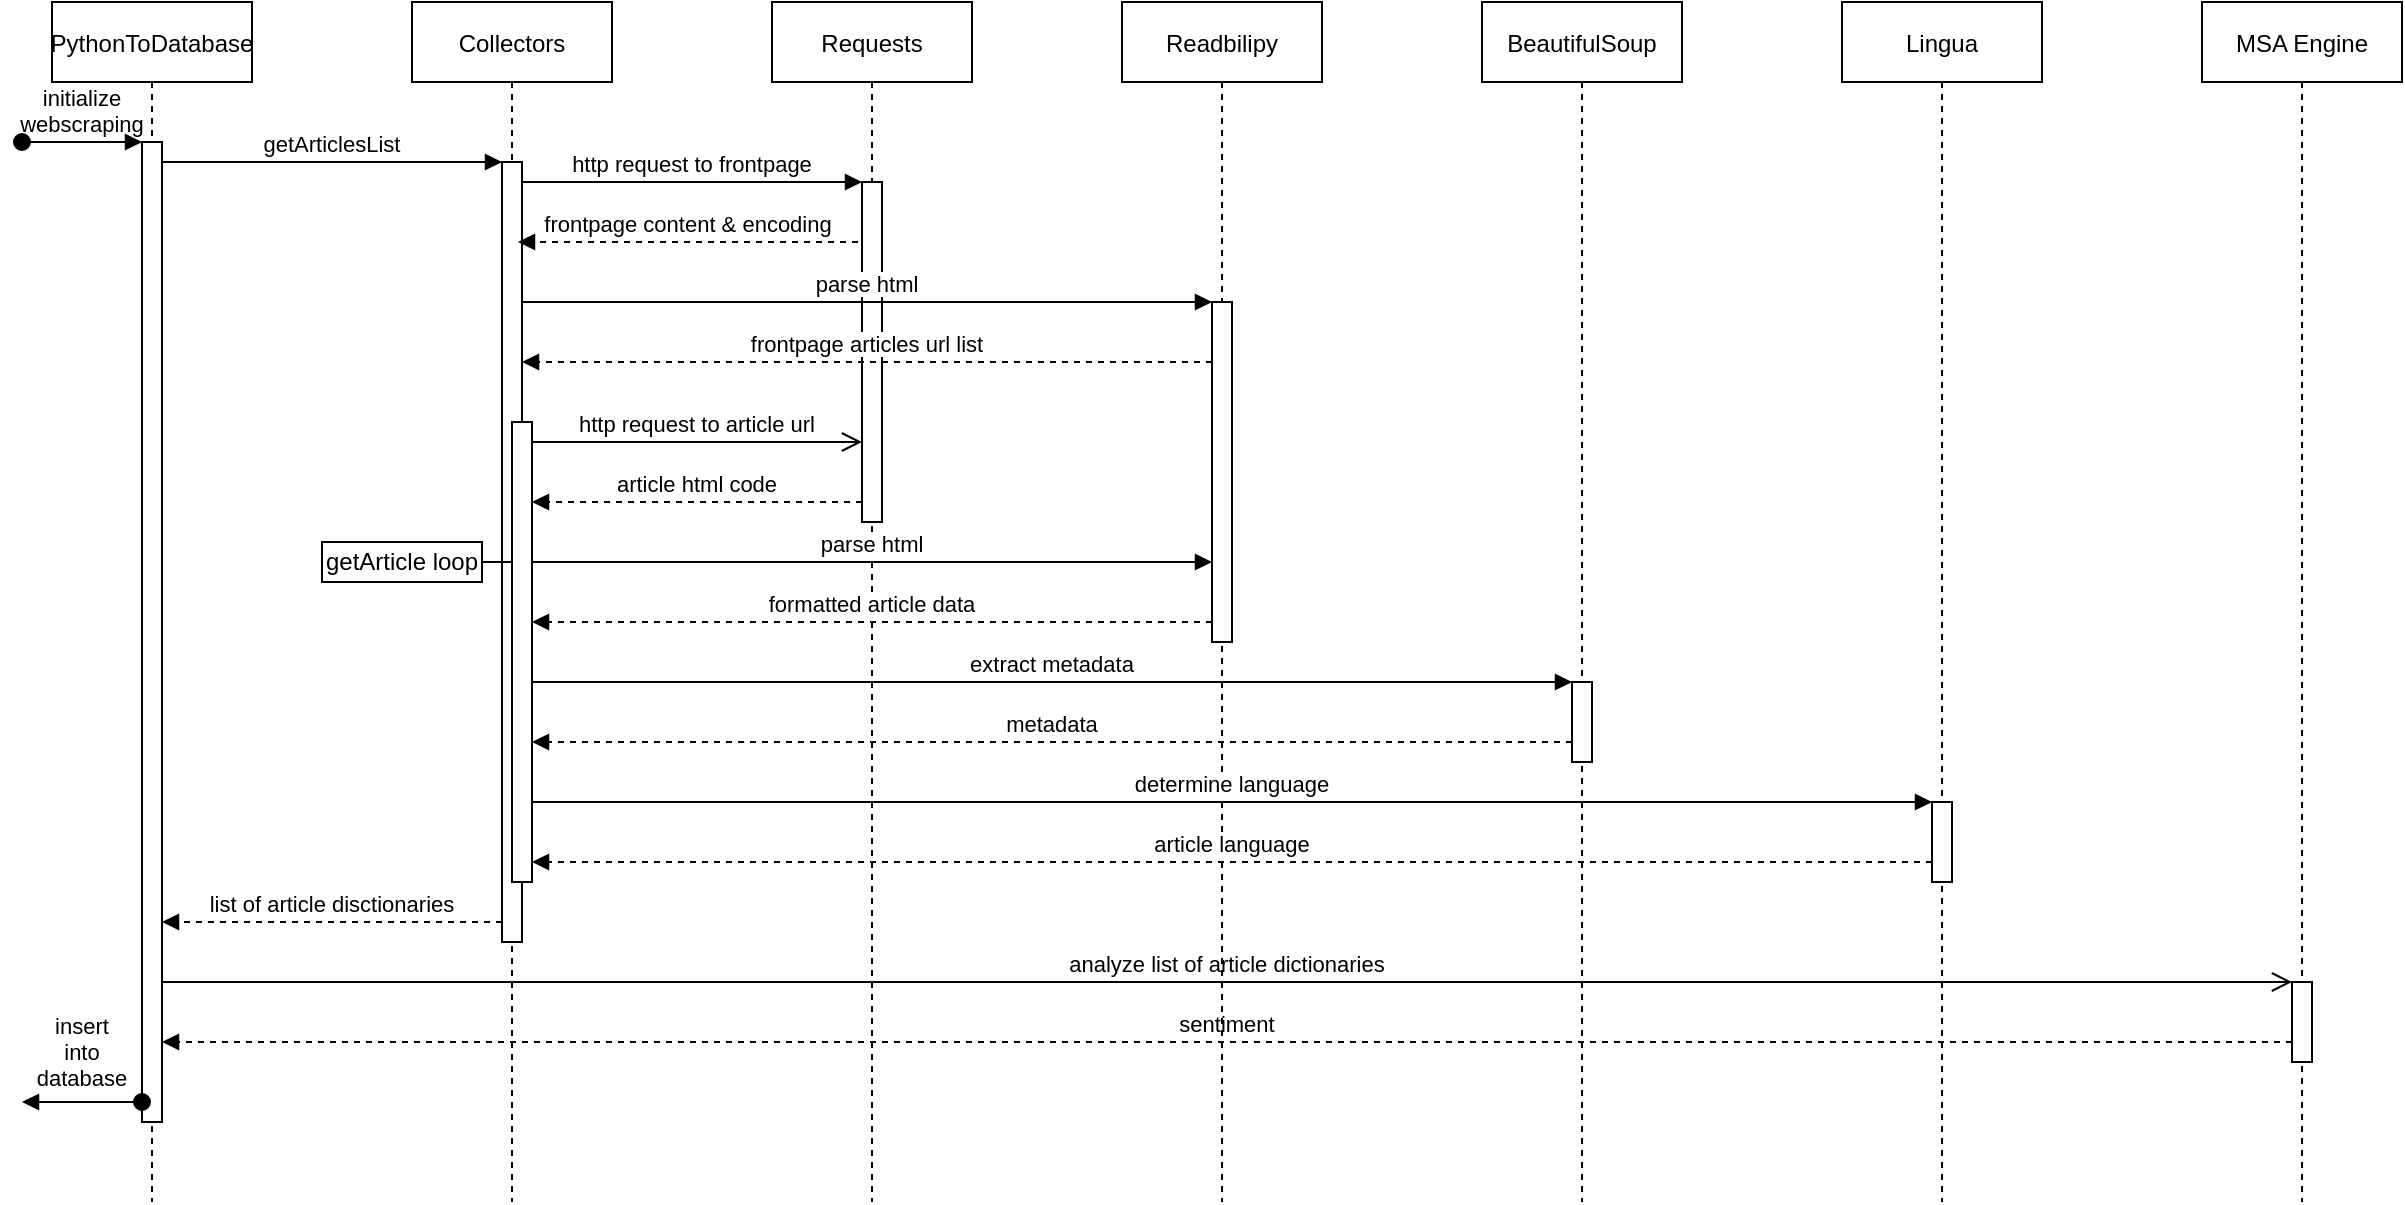 <mxfile version="17.1.2" type="github" pages="2">
  <diagram id="kgpKYQtTHZ0yAKxKKP6v" name="Page-1">
    <mxGraphModel dx="1196" dy="796" grid="1" gridSize="10" guides="1" tooltips="1" connect="1" arrows="1" fold="1" page="1" pageScale="1" pageWidth="850" pageHeight="1100" math="0" shadow="0">
      <root>
        <mxCell id="0" />
        <mxCell id="1" parent="0" />
        <mxCell id="3nuBFxr9cyL0pnOWT2aG-1" value="PythonToDatabase" style="shape=umlLifeline;perimeter=lifelinePerimeter;container=1;collapsible=0;recursiveResize=0;rounded=0;shadow=0;strokeWidth=1;" parent="1" vertex="1">
          <mxGeometry x="25" y="80" width="100" height="600" as="geometry" />
        </mxCell>
        <mxCell id="3nuBFxr9cyL0pnOWT2aG-2" value="" style="points=[];perimeter=orthogonalPerimeter;rounded=0;shadow=0;strokeWidth=1;" parent="3nuBFxr9cyL0pnOWT2aG-1" vertex="1">
          <mxGeometry x="45" y="70" width="10" height="490" as="geometry" />
        </mxCell>
        <mxCell id="3nuBFxr9cyL0pnOWT2aG-3" value="initialize&#xa;webscraping" style="verticalAlign=bottom;startArrow=oval;endArrow=block;startSize=8;shadow=0;strokeWidth=1;labelBackgroundColor=none;" parent="3nuBFxr9cyL0pnOWT2aG-1" target="3nuBFxr9cyL0pnOWT2aG-2" edge="1">
          <mxGeometry relative="1" as="geometry">
            <mxPoint x="-15" y="70" as="sourcePoint" />
          </mxGeometry>
        </mxCell>
        <mxCell id="3nuBFxr9cyL0pnOWT2aG-5" value="Collectors" style="shape=umlLifeline;perimeter=lifelinePerimeter;container=1;collapsible=0;recursiveResize=0;rounded=0;shadow=0;strokeWidth=1;" parent="1" vertex="1">
          <mxGeometry x="205" y="80" width="100" height="600" as="geometry" />
        </mxCell>
        <mxCell id="3nuBFxr9cyL0pnOWT2aG-6" value="" style="points=[];perimeter=orthogonalPerimeter;rounded=0;shadow=0;strokeWidth=1;" parent="3nuBFxr9cyL0pnOWT2aG-5" vertex="1">
          <mxGeometry x="45" y="80" width="10" height="390" as="geometry" />
        </mxCell>
        <mxCell id="I4kTET7mGh0sbGKaUOuE-3" value="" style="points=[];perimeter=orthogonalPerimeter;rounded=0;shadow=0;strokeWidth=1;" parent="3nuBFxr9cyL0pnOWT2aG-5" vertex="1">
          <mxGeometry x="50" y="210" width="10" height="230" as="geometry" />
        </mxCell>
        <mxCell id="I4kTET7mGh0sbGKaUOuE-13" value="getArticle loop" style="rounded=0;whiteSpace=wrap;html=1;strokeWidth=1;fillColor=none;" parent="3nuBFxr9cyL0pnOWT2aG-5" vertex="1">
          <mxGeometry x="-45" y="270.0" width="80" height="20" as="geometry" />
        </mxCell>
        <mxCell id="I4kTET7mGh0sbGKaUOuE-17" style="edgeStyle=orthogonalEdgeStyle;rounded=0;orthogonalLoop=1;jettySize=auto;html=1;exitX=0.5;exitY=1;exitDx=0;exitDy=0;labelBackgroundColor=none;" parent="3nuBFxr9cyL0pnOWT2aG-5" source="I4kTET7mGh0sbGKaUOuE-13" target="I4kTET7mGh0sbGKaUOuE-13" edge="1">
          <mxGeometry relative="1" as="geometry" />
        </mxCell>
        <mxCell id="I4kTET7mGh0sbGKaUOuE-16" value="" style="endArrow=none;html=1;rounded=0;labelBackgroundColor=none;" parent="3nuBFxr9cyL0pnOWT2aG-5" source="I4kTET7mGh0sbGKaUOuE-13" target="I4kTET7mGh0sbGKaUOuE-3" edge="1">
          <mxGeometry width="50" height="50" relative="1" as="geometry">
            <mxPoint x="-25" y="440" as="sourcePoint" />
            <mxPoint x="25" y="390" as="targetPoint" />
          </mxGeometry>
        </mxCell>
        <mxCell id="3nuBFxr9cyL0pnOWT2aG-7" value="analyze list of article dictionaries" style="verticalAlign=bottom;endArrow=open;endSize=8;shadow=0;strokeWidth=1;" parent="1" source="3nuBFxr9cyL0pnOWT2aG-2" target="15hRTUftiJXcHqlQ5vEX-2" edge="1">
          <mxGeometry relative="1" as="geometry">
            <mxPoint x="200" y="236" as="targetPoint" />
            <mxPoint x="275" y="320" as="sourcePoint" />
            <Array as="points">
              <mxPoint x="180" y="570" />
              <mxPoint x="300" y="570" />
            </Array>
          </mxGeometry>
        </mxCell>
        <mxCell id="3nuBFxr9cyL0pnOWT2aG-8" value="getArticlesList" style="verticalAlign=bottom;endArrow=block;entryX=0;entryY=0;shadow=0;strokeWidth=1;" parent="1" source="3nuBFxr9cyL0pnOWT2aG-2" target="3nuBFxr9cyL0pnOWT2aG-6" edge="1">
          <mxGeometry relative="1" as="geometry">
            <mxPoint x="180" y="160" as="sourcePoint" />
          </mxGeometry>
        </mxCell>
        <mxCell id="I4kTET7mGh0sbGKaUOuE-1" value="Requests" style="shape=umlLifeline;perimeter=lifelinePerimeter;container=1;collapsible=0;recursiveResize=0;rounded=0;shadow=0;strokeWidth=1;" parent="1" vertex="1">
          <mxGeometry x="385" y="80" width="100" height="600" as="geometry" />
        </mxCell>
        <mxCell id="I4kTET7mGh0sbGKaUOuE-2" value="" style="points=[];perimeter=orthogonalPerimeter;rounded=0;shadow=0;strokeWidth=1;" parent="I4kTET7mGh0sbGKaUOuE-1" vertex="1">
          <mxGeometry x="45" y="90" width="10" height="170" as="geometry" />
        </mxCell>
        <mxCell id="I4kTET7mGh0sbGKaUOuE-6" value="http request to frontpage" style="verticalAlign=bottom;endArrow=block;shadow=0;strokeWidth=1;" parent="1" source="3nuBFxr9cyL0pnOWT2aG-6" target="I4kTET7mGh0sbGKaUOuE-2" edge="1">
          <mxGeometry relative="1" as="geometry">
            <mxPoint x="525" y="250.0" as="sourcePoint" />
            <mxPoint x="695.0" y="250.0" as="targetPoint" />
            <Array as="points">
              <mxPoint x="385" y="170" />
            </Array>
          </mxGeometry>
        </mxCell>
        <mxCell id="I4kTET7mGh0sbGKaUOuE-5" value="http request to article url" style="verticalAlign=bottom;endArrow=open;endSize=8;shadow=0;strokeWidth=1;" parent="1" source="I4kTET7mGh0sbGKaUOuE-3" target="I4kTET7mGh0sbGKaUOuE-2" edge="1">
          <mxGeometry relative="1" as="geometry">
            <mxPoint x="435.0" y="370" as="targetPoint" />
            <Array as="points">
              <mxPoint x="410" y="300" />
            </Array>
          </mxGeometry>
        </mxCell>
        <mxCell id="I4kTET7mGh0sbGKaUOuE-8" value="formatted article data" style="verticalAlign=bottom;endArrow=block;shadow=0;strokeWidth=1;dashed=1;" parent="1" source="BM5ACPJdl5ZMtr9MuRy6-5" target="I4kTET7mGh0sbGKaUOuE-3" edge="1">
          <mxGeometry relative="1" as="geometry">
            <mxPoint x="435.0" y="410" as="sourcePoint" />
            <mxPoint x="280.0" y="350" as="targetPoint" />
            <Array as="points">
              <mxPoint x="550" y="390" />
              <mxPoint x="380" y="390" />
              <mxPoint x="360" y="390" />
            </Array>
          </mxGeometry>
        </mxCell>
        <mxCell id="I4kTET7mGh0sbGKaUOuE-4" value="frontpage content &amp; encoding" style="verticalAlign=bottom;endArrow=block;shadow=0;strokeWidth=1;dashed=1;" parent="1" edge="1">
          <mxGeometry relative="1" as="geometry">
            <mxPoint x="428" y="200" as="sourcePoint" />
            <Array as="points">
              <mxPoint x="343" y="200" />
            </Array>
            <mxPoint x="258" y="200" as="targetPoint" />
          </mxGeometry>
        </mxCell>
        <mxCell id="15hRTUftiJXcHqlQ5vEX-1" value="MSA Engine" style="shape=umlLifeline;perimeter=lifelinePerimeter;container=1;collapsible=0;recursiveResize=0;rounded=0;shadow=0;strokeWidth=1;" parent="1" vertex="1">
          <mxGeometry x="1100" y="80" width="100" height="600" as="geometry" />
        </mxCell>
        <mxCell id="15hRTUftiJXcHqlQ5vEX-2" value="" style="points=[];perimeter=orthogonalPerimeter;rounded=0;shadow=0;strokeWidth=1;" parent="15hRTUftiJXcHqlQ5vEX-1" vertex="1">
          <mxGeometry x="45" y="490" width="10" height="40" as="geometry" />
        </mxCell>
        <mxCell id="15hRTUftiJXcHqlQ5vEX-3" value="sentiment" style="verticalAlign=bottom;endArrow=block;shadow=0;strokeWidth=1;dashed=1;" parent="1" source="15hRTUftiJXcHqlQ5vEX-2" target="3nuBFxr9cyL0pnOWT2aG-2" edge="1">
          <mxGeometry relative="1" as="geometry">
            <mxPoint x="460" y="210" as="sourcePoint" />
            <Array as="points">
              <mxPoint x="720" y="600" />
              <mxPoint x="340" y="600" />
            </Array>
            <mxPoint x="290" y="210" as="targetPoint" />
          </mxGeometry>
        </mxCell>
        <mxCell id="BM5ACPJdl5ZMtr9MuRy6-1" value="list of article disctionaries" style="verticalAlign=bottom;endArrow=block;shadow=0;strokeWidth=1;dashed=1;" parent="1" source="3nuBFxr9cyL0pnOWT2aG-6" target="3nuBFxr9cyL0pnOWT2aG-2" edge="1">
          <mxGeometry relative="1" as="geometry">
            <mxPoint x="620" y="380" as="sourcePoint" />
            <Array as="points">
              <mxPoint x="190" y="540" />
              <mxPoint x="100" y="540" />
            </Array>
            <mxPoint x="90" y="380" as="targetPoint" />
          </mxGeometry>
        </mxCell>
        <mxCell id="BM5ACPJdl5ZMtr9MuRy6-4" value="Readbilipy" style="shape=umlLifeline;perimeter=lifelinePerimeter;container=1;collapsible=0;recursiveResize=0;rounded=0;shadow=0;strokeWidth=1;" parent="1" vertex="1">
          <mxGeometry x="560" y="80" width="100" height="600" as="geometry" />
        </mxCell>
        <mxCell id="BM5ACPJdl5ZMtr9MuRy6-5" value="" style="points=[];perimeter=orthogonalPerimeter;rounded=0;shadow=0;strokeWidth=1;" parent="BM5ACPJdl5ZMtr9MuRy6-4" vertex="1">
          <mxGeometry x="45" y="150" width="10" height="170" as="geometry" />
        </mxCell>
        <mxCell id="BM5ACPJdl5ZMtr9MuRy6-6" value="parse html" style="verticalAlign=bottom;endArrow=block;shadow=0;strokeWidth=1;" parent="1" source="3nuBFxr9cyL0pnOWT2aG-6" target="BM5ACPJdl5ZMtr9MuRy6-5" edge="1">
          <mxGeometry relative="1" as="geometry">
            <mxPoint x="270" y="180" as="sourcePoint" />
            <mxPoint x="440" y="180" as="targetPoint" />
            <Array as="points">
              <mxPoint x="570" y="230" />
            </Array>
          </mxGeometry>
        </mxCell>
        <mxCell id="BM5ACPJdl5ZMtr9MuRy6-7" value="frontpage articles url list" style="verticalAlign=bottom;endArrow=block;shadow=0;strokeWidth=1;dashed=1;" parent="1" source="BM5ACPJdl5ZMtr9MuRy6-5" target="3nuBFxr9cyL0pnOWT2aG-6" edge="1">
          <mxGeometry relative="1" as="geometry">
            <mxPoint x="440" y="210" as="sourcePoint" />
            <Array as="points">
              <mxPoint x="520" y="260" />
            </Array>
            <mxPoint x="270" y="210" as="targetPoint" />
          </mxGeometry>
        </mxCell>
        <mxCell id="BM5ACPJdl5ZMtr9MuRy6-8" value="article html code" style="verticalAlign=bottom;endArrow=block;shadow=0;strokeWidth=1;dashed=1;" parent="1" source="I4kTET7mGh0sbGKaUOuE-2" target="I4kTET7mGh0sbGKaUOuE-3" edge="1">
          <mxGeometry relative="1" as="geometry">
            <mxPoint x="440" y="359.5" as="sourcePoint" />
            <mxPoint x="275" y="359.5" as="targetPoint" />
            <Array as="points">
              <mxPoint x="410" y="330" />
            </Array>
          </mxGeometry>
        </mxCell>
        <mxCell id="BM5ACPJdl5ZMtr9MuRy6-9" value="parse html" style="verticalAlign=bottom;endArrow=block;shadow=0;strokeWidth=1;" parent="1" source="I4kTET7mGh0sbGKaUOuE-3" target="BM5ACPJdl5ZMtr9MuRy6-5" edge="1">
          <mxGeometry relative="1" as="geometry">
            <mxPoint x="270" y="240" as="sourcePoint" />
            <mxPoint x="615" y="240" as="targetPoint" />
            <Array as="points">
              <mxPoint x="540" y="360" />
              <mxPoint x="590" y="360" />
            </Array>
          </mxGeometry>
        </mxCell>
        <mxCell id="BM5ACPJdl5ZMtr9MuRy6-10" value="insert&#xa;into&#xa;database&#xa;" style="verticalAlign=bottom;startArrow=oval;endArrow=block;startSize=8;shadow=0;strokeWidth=1;labelBackgroundColor=none;" parent="1" source="3nuBFxr9cyL0pnOWT2aG-2" edge="1">
          <mxGeometry y="10" relative="1" as="geometry">
            <mxPoint y="550" as="sourcePoint" />
            <mxPoint x="10" y="630" as="targetPoint" />
            <mxPoint as="offset" />
            <Array as="points">
              <mxPoint x="60" y="630" />
            </Array>
          </mxGeometry>
        </mxCell>
        <mxCell id="kUgxDNZY3uOCsEVCVkqP-3" value="Lingua" style="shape=umlLifeline;perimeter=lifelinePerimeter;container=1;collapsible=0;recursiveResize=0;rounded=0;shadow=0;strokeWidth=1;" vertex="1" parent="1">
          <mxGeometry x="920" y="80" width="100" height="600" as="geometry" />
        </mxCell>
        <mxCell id="kUgxDNZY3uOCsEVCVkqP-4" value="" style="points=[];perimeter=orthogonalPerimeter;rounded=0;shadow=0;strokeWidth=1;" vertex="1" parent="kUgxDNZY3uOCsEVCVkqP-3">
          <mxGeometry x="45" y="400" width="10" height="40" as="geometry" />
        </mxCell>
        <mxCell id="kUgxDNZY3uOCsEVCVkqP-5" value="determine language" style="verticalAlign=bottom;endArrow=block;shadow=0;strokeWidth=1;" edge="1" parent="1" source="I4kTET7mGh0sbGKaUOuE-3" target="kUgxDNZY3uOCsEVCVkqP-4">
          <mxGeometry relative="1" as="geometry">
            <mxPoint x="275" y="370" as="sourcePoint" />
            <mxPoint x="615" y="370" as="targetPoint" />
            <Array as="points">
              <mxPoint x="480" y="480" />
              <mxPoint x="700" y="480" />
            </Array>
          </mxGeometry>
        </mxCell>
        <mxCell id="kUgxDNZY3uOCsEVCVkqP-7" value="article language" style="verticalAlign=bottom;endArrow=block;shadow=0;strokeWidth=1;dashed=1;" edge="1" parent="1" source="kUgxDNZY3uOCsEVCVkqP-4" target="I4kTET7mGh0sbGKaUOuE-3">
          <mxGeometry relative="1" as="geometry">
            <mxPoint x="645" y="470" as="sourcePoint" />
            <mxPoint x="305" y="470" as="targetPoint" />
            <Array as="points">
              <mxPoint x="590" y="510" />
              <mxPoint x="440" y="510" />
              <mxPoint x="390" y="510" />
            </Array>
          </mxGeometry>
        </mxCell>
        <mxCell id="kUgxDNZY3uOCsEVCVkqP-8" value="BeautifulSoup" style="shape=umlLifeline;perimeter=lifelinePerimeter;container=1;collapsible=0;recursiveResize=0;rounded=0;shadow=0;strokeWidth=1;" vertex="1" parent="1">
          <mxGeometry x="740" y="80" width="100" height="600" as="geometry" />
        </mxCell>
        <mxCell id="kUgxDNZY3uOCsEVCVkqP-9" value="" style="points=[];perimeter=orthogonalPerimeter;rounded=0;shadow=0;strokeWidth=1;" vertex="1" parent="kUgxDNZY3uOCsEVCVkqP-8">
          <mxGeometry x="45" y="340" width="10" height="40" as="geometry" />
        </mxCell>
        <mxCell id="kUgxDNZY3uOCsEVCVkqP-10" value="metadata" style="verticalAlign=bottom;endArrow=block;shadow=0;strokeWidth=1;dashed=1;" edge="1" parent="1" source="kUgxDNZY3uOCsEVCVkqP-9" target="I4kTET7mGh0sbGKaUOuE-3">
          <mxGeometry relative="1" as="geometry">
            <mxPoint x="620" y="450" as="sourcePoint" />
            <mxPoint x="280" y="450" as="targetPoint" />
            <Array as="points">
              <mxPoint x="565" y="450" />
              <mxPoint x="395" y="450" />
              <mxPoint x="375" y="450" />
            </Array>
          </mxGeometry>
        </mxCell>
        <mxCell id="kUgxDNZY3uOCsEVCVkqP-11" value="extract metadata" style="verticalAlign=bottom;endArrow=block;shadow=0;strokeWidth=1;" edge="1" parent="1" source="I4kTET7mGh0sbGKaUOuE-3" target="kUgxDNZY3uOCsEVCVkqP-9">
          <mxGeometry relative="1" as="geometry">
            <mxPoint x="280" y="420" as="sourcePoint" />
            <mxPoint x="620" y="420" as="targetPoint" />
            <Array as="points">
              <mxPoint x="555" y="420" />
              <mxPoint x="605" y="420" />
            </Array>
          </mxGeometry>
        </mxCell>
      </root>
    </mxGraphModel>
  </diagram>
  <diagram id="TF8yU6NouuPKHCayc-s7" name="Page-2">
    <mxGraphModel dx="1350" dy="884" grid="1" gridSize="10" guides="1" tooltips="1" connect="1" arrows="1" fold="1" page="1" pageScale="1" pageWidth="850" pageHeight="1100" math="0" shadow="0">
      <root>
        <mxCell id="z40cgogqJ1RT6onlNhk_-0" />
        <mxCell id="z40cgogqJ1RT6onlNhk_-1" parent="z40cgogqJ1RT6onlNhk_-0" />
        <mxCell id="z40cgogqJ1RT6onlNhk_-2" value="Database&#xa;Manager&#xa;" style="shape=umlLifeline;perimeter=lifelinePerimeter;container=1;collapsible=0;recursiveResize=0;rounded=0;shadow=0;strokeWidth=1;" vertex="1" parent="z40cgogqJ1RT6onlNhk_-1">
          <mxGeometry x="120" y="80" width="100" height="360" as="geometry" />
        </mxCell>
        <mxCell id="z40cgogqJ1RT6onlNhk_-3" value="" style="points=[];perimeter=orthogonalPerimeter;rounded=0;shadow=0;strokeWidth=1;" vertex="1" parent="z40cgogqJ1RT6onlNhk_-2">
          <mxGeometry x="45" y="70" width="10" height="250" as="geometry" />
        </mxCell>
        <mxCell id="z40cgogqJ1RT6onlNhk_-4" value="initialize&#xa;webscraping" style="verticalAlign=bottom;startArrow=oval;endArrow=block;startSize=8;shadow=0;strokeWidth=1;labelBackgroundColor=none;" edge="1" parent="z40cgogqJ1RT6onlNhk_-2" target="z40cgogqJ1RT6onlNhk_-3">
          <mxGeometry relative="1" as="geometry">
            <mxPoint x="-15" y="70" as="sourcePoint" />
          </mxGeometry>
        </mxCell>
        <mxCell id="z40cgogqJ1RT6onlNhk_-5" value="Collectors" style="shape=umlLifeline;perimeter=lifelinePerimeter;container=1;collapsible=0;recursiveResize=0;rounded=0;shadow=0;strokeWidth=1;" vertex="1" parent="z40cgogqJ1RT6onlNhk_-1">
          <mxGeometry x="300" y="80" width="100" height="360" as="geometry" />
        </mxCell>
        <mxCell id="z40cgogqJ1RT6onlNhk_-6" value="" style="points=[];perimeter=orthogonalPerimeter;rounded=0;shadow=0;strokeWidth=1;" vertex="1" parent="z40cgogqJ1RT6onlNhk_-5">
          <mxGeometry x="45" y="80" width="10" height="170" as="geometry" />
        </mxCell>
        <mxCell id="z40cgogqJ1RT6onlNhk_-7" value="" style="points=[];perimeter=orthogonalPerimeter;rounded=0;shadow=0;strokeWidth=1;" vertex="1" parent="z40cgogqJ1RT6onlNhk_-5">
          <mxGeometry x="50" y="150" width="10" height="60" as="geometry" />
        </mxCell>
        <mxCell id="z40cgogqJ1RT6onlNhk_-8" value="loop" style="rounded=0;whiteSpace=wrap;html=1;strokeWidth=1;fillColor=none;" vertex="1" parent="z40cgogqJ1RT6onlNhk_-5">
          <mxGeometry y="169.66" width="30" height="20" as="geometry" />
        </mxCell>
        <mxCell id="z40cgogqJ1RT6onlNhk_-9" value="" style="endArrow=none;html=1;rounded=0;labelBackgroundColor=none;" edge="1" parent="z40cgogqJ1RT6onlNhk_-5" source="z40cgogqJ1RT6onlNhk_-8" target="z40cgogqJ1RT6onlNhk_-7">
          <mxGeometry width="50" height="50" relative="1" as="geometry">
            <mxPoint x="-30" y="310" as="sourcePoint" />
            <mxPoint x="20" y="260" as="targetPoint" />
          </mxGeometry>
        </mxCell>
        <mxCell id="z40cgogqJ1RT6onlNhk_-10" style="edgeStyle=orthogonalEdgeStyle;rounded=0;orthogonalLoop=1;jettySize=auto;html=1;exitX=0.5;exitY=1;exitDx=0;exitDy=0;labelBackgroundColor=none;" edge="1" parent="z40cgogqJ1RT6onlNhk_-5" source="z40cgogqJ1RT6onlNhk_-8" target="z40cgogqJ1RT6onlNhk_-8">
          <mxGeometry relative="1" as="geometry" />
        </mxCell>
        <mxCell id="z40cgogqJ1RT6onlNhk_-11" value="analyze list of article dictionaries" style="verticalAlign=bottom;endArrow=open;endSize=8;shadow=0;strokeWidth=1;" edge="1" parent="z40cgogqJ1RT6onlNhk_-1" source="z40cgogqJ1RT6onlNhk_-6" target="z40cgogqJ1RT6onlNhk_-20">
          <mxGeometry relative="1" as="geometry">
            <mxPoint x="275" y="236" as="targetPoint" />
            <mxPoint x="350" y="320" as="sourcePoint" />
            <Array as="points">
              <mxPoint x="580" y="330" />
              <mxPoint x="670" y="330" />
            </Array>
          </mxGeometry>
        </mxCell>
        <mxCell id="z40cgogqJ1RT6onlNhk_-12" value="initialize collector" style="verticalAlign=bottom;endArrow=block;entryX=0;entryY=0;shadow=0;strokeWidth=1;" edge="1" parent="z40cgogqJ1RT6onlNhk_-1" source="z40cgogqJ1RT6onlNhk_-3" target="z40cgogqJ1RT6onlNhk_-6">
          <mxGeometry relative="1" as="geometry">
            <mxPoint x="275" y="160" as="sourcePoint" />
          </mxGeometry>
        </mxCell>
        <mxCell id="z40cgogqJ1RT6onlNhk_-13" value="Websites" style="shape=umlLifeline;perimeter=lifelinePerimeter;container=1;collapsible=0;recursiveResize=0;rounded=0;shadow=0;strokeWidth=1;" vertex="1" parent="z40cgogqJ1RT6onlNhk_-1">
          <mxGeometry x="480" y="80" width="100" height="360" as="geometry" />
        </mxCell>
        <mxCell id="z40cgogqJ1RT6onlNhk_-14" value="" style="points=[];perimeter=orthogonalPerimeter;rounded=0;shadow=0;strokeWidth=1;" vertex="1" parent="z40cgogqJ1RT6onlNhk_-13">
          <mxGeometry x="45" y="90" width="10" height="130" as="geometry" />
        </mxCell>
        <mxCell id="z40cgogqJ1RT6onlNhk_-15" value="getArticlesList" style="verticalAlign=bottom;endArrow=block;shadow=0;strokeWidth=1;" edge="1" parent="z40cgogqJ1RT6onlNhk_-1" source="z40cgogqJ1RT6onlNhk_-6" target="z40cgogqJ1RT6onlNhk_-14">
          <mxGeometry relative="1" as="geometry">
            <mxPoint x="620" y="250.0" as="sourcePoint" />
            <mxPoint x="790.0" y="250.0" as="targetPoint" />
            <Array as="points">
              <mxPoint x="480" y="170" />
            </Array>
          </mxGeometry>
        </mxCell>
        <mxCell id="z40cgogqJ1RT6onlNhk_-16" value="getArticle" style="verticalAlign=bottom;endArrow=open;endSize=8;shadow=0;strokeWidth=1;" edge="1" parent="z40cgogqJ1RT6onlNhk_-1" source="z40cgogqJ1RT6onlNhk_-7">
          <mxGeometry relative="1" as="geometry">
            <mxPoint x="525.0" y="240" as="targetPoint" />
            <Array as="points">
              <mxPoint x="410" y="240" />
            </Array>
          </mxGeometry>
        </mxCell>
        <mxCell id="z40cgogqJ1RT6onlNhk_-17" value="article dictionary" style="verticalAlign=bottom;endArrow=block;shadow=0;strokeWidth=1;dashed=1;" edge="1" parent="z40cgogqJ1RT6onlNhk_-1" target="z40cgogqJ1RT6onlNhk_-7">
          <mxGeometry relative="1" as="geometry">
            <mxPoint x="525.0" y="280" as="sourcePoint" />
            <mxPoint x="370.0" y="220" as="targetPoint" />
            <Array as="points">
              <mxPoint x="480" y="280" />
            </Array>
          </mxGeometry>
        </mxCell>
        <mxCell id="z40cgogqJ1RT6onlNhk_-18" value="URL list" style="verticalAlign=bottom;endArrow=block;shadow=0;strokeWidth=1;dashed=1;" edge="1" parent="z40cgogqJ1RT6onlNhk_-1" source="z40cgogqJ1RT6onlNhk_-14" target="z40cgogqJ1RT6onlNhk_-6">
          <mxGeometry relative="1" as="geometry">
            <mxPoint x="525.0" y="220" as="sourcePoint" />
            <Array as="points">
              <mxPoint x="440" y="200" />
            </Array>
          </mxGeometry>
        </mxCell>
        <mxCell id="z40cgogqJ1RT6onlNhk_-19" value="Engine" style="shape=umlLifeline;perimeter=lifelinePerimeter;container=1;collapsible=0;recursiveResize=0;rounded=0;shadow=0;strokeWidth=1;" vertex="1" parent="z40cgogqJ1RT6onlNhk_-1">
          <mxGeometry x="660" y="80" width="100" height="360" as="geometry" />
        </mxCell>
        <mxCell id="z40cgogqJ1RT6onlNhk_-20" value="" style="points=[];perimeter=orthogonalPerimeter;rounded=0;shadow=0;strokeWidth=1;" vertex="1" parent="z40cgogqJ1RT6onlNhk_-19">
          <mxGeometry x="45" y="250" width="10" height="60" as="geometry" />
        </mxCell>
        <mxCell id="z40cgogqJ1RT6onlNhk_-21" value="sentiment" style="verticalAlign=bottom;endArrow=block;shadow=0;strokeWidth=1;dashed=1;" edge="1" parent="z40cgogqJ1RT6onlNhk_-1" source="z40cgogqJ1RT6onlNhk_-20" target="z40cgogqJ1RT6onlNhk_-3">
          <mxGeometry relative="1" as="geometry">
            <mxPoint x="535" y="210" as="sourcePoint" />
            <Array as="points">
              <mxPoint x="520" y="370" />
              <mxPoint x="450" y="370" />
              <mxPoint x="390" y="370" />
            </Array>
            <mxPoint x="365" y="210" as="targetPoint" />
          </mxGeometry>
        </mxCell>
      </root>
    </mxGraphModel>
  </diagram>
</mxfile>
